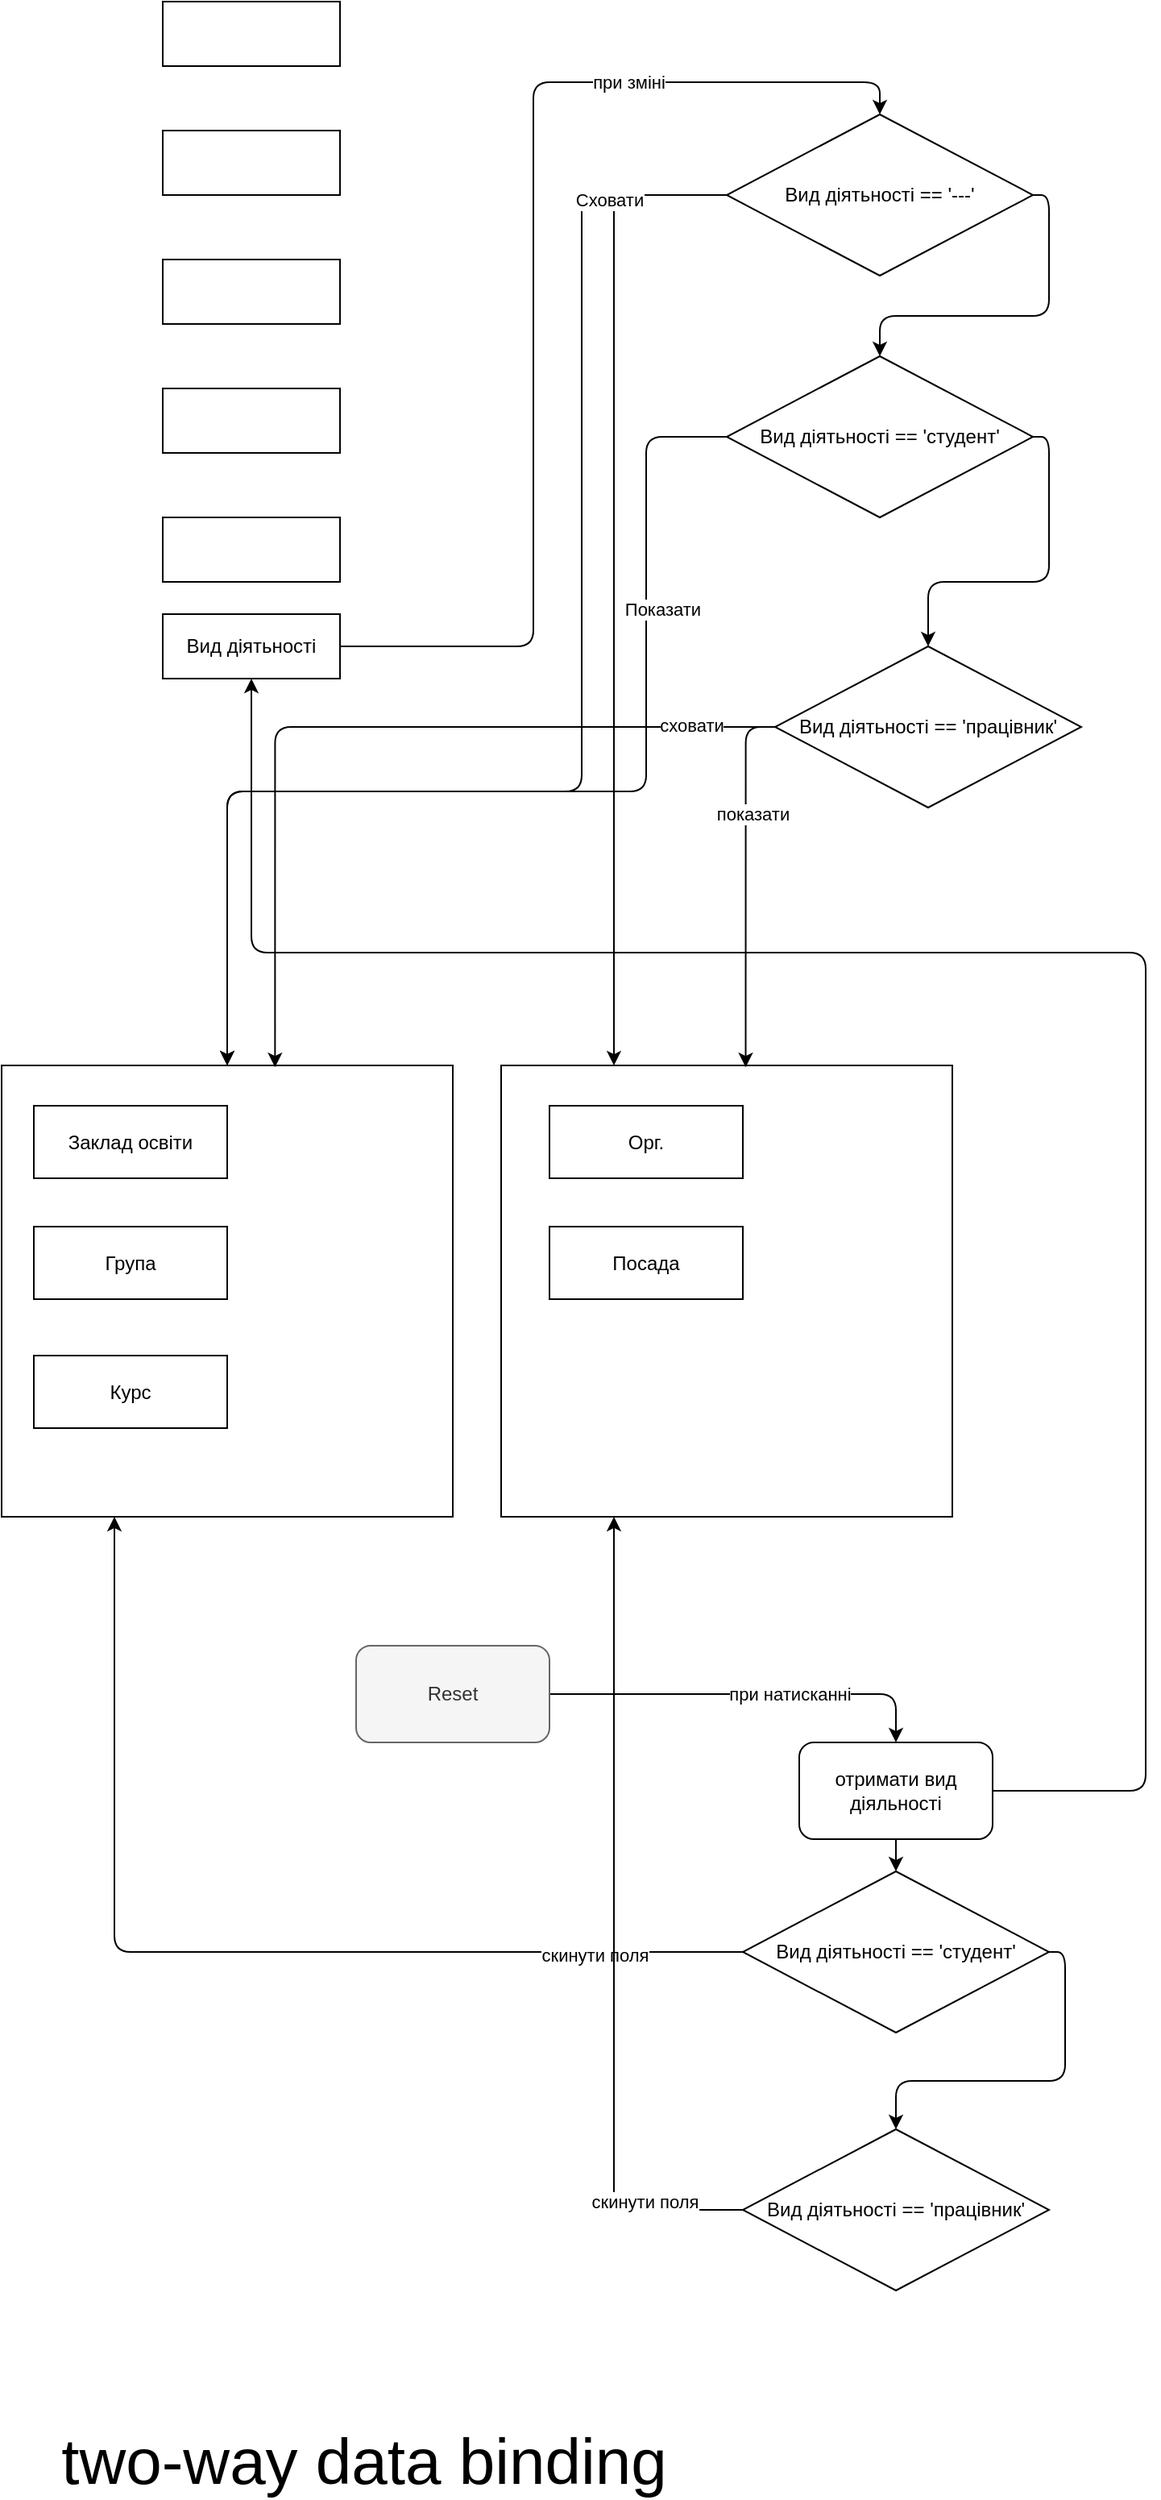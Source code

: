 <mxfile>
    <diagram id="gMc-prGHNhcC49PEfDZj" name="Page-1">
        <mxGraphModel dx="1438" dy="1382" grid="1" gridSize="10" guides="1" tooltips="1" connect="1" arrows="1" fold="1" page="1" pageScale="1" pageWidth="827" pageHeight="1169" math="0" shadow="0">
            <root>
                <mxCell id="0"/>
                <mxCell id="1" parent="0"/>
                <mxCell id="2" value="" style="rounded=0;whiteSpace=wrap;html=1;" vertex="1" parent="1">
                    <mxGeometry x="160" y="10" width="110" height="40" as="geometry"/>
                </mxCell>
                <mxCell id="3" value="" style="rounded=0;whiteSpace=wrap;html=1;" vertex="1" parent="1">
                    <mxGeometry x="160" y="90" width="110" height="40" as="geometry"/>
                </mxCell>
                <mxCell id="4" value="" style="rounded=0;whiteSpace=wrap;html=1;" vertex="1" parent="1">
                    <mxGeometry x="160" y="170" width="110" height="40" as="geometry"/>
                </mxCell>
                <mxCell id="5" value="" style="rounded=0;whiteSpace=wrap;html=1;" vertex="1" parent="1">
                    <mxGeometry x="160" y="250" width="110" height="40" as="geometry"/>
                </mxCell>
                <mxCell id="6" value="" style="rounded=0;whiteSpace=wrap;html=1;" vertex="1" parent="1">
                    <mxGeometry x="160" y="330" width="110" height="40" as="geometry"/>
                </mxCell>
                <mxCell id="47" style="edgeStyle=orthogonalEdgeStyle;html=1;entryX=0.5;entryY=0;entryDx=0;entryDy=0;" edge="1" parent="1" source="7" target="45">
                    <mxGeometry relative="1" as="geometry"/>
                </mxCell>
                <mxCell id="48" value="при натисканні" style="edgeLabel;html=1;align=center;verticalAlign=middle;resizable=0;points=[];" vertex="1" connectable="0" parent="47">
                    <mxGeometry x="0.212" relative="1" as="geometry">
                        <mxPoint as="offset"/>
                    </mxGeometry>
                </mxCell>
                <mxCell id="7" value="Reset" style="rounded=1;whiteSpace=wrap;html=1;fillColor=#f5f5f5;fontColor=#333333;strokeColor=#666666;" vertex="1" parent="1">
                    <mxGeometry x="280" y="1030" width="120" height="60" as="geometry"/>
                </mxCell>
                <mxCell id="9" value="" style="rounded=0;whiteSpace=wrap;html=1;fillColor=none;" vertex="1" parent="1">
                    <mxGeometry x="60" y="670" width="280" height="280" as="geometry"/>
                </mxCell>
                <mxCell id="10" value="" style="rounded=0;whiteSpace=wrap;html=1;fillColor=none;" vertex="1" parent="1">
                    <mxGeometry x="370" y="670" width="280" height="280" as="geometry"/>
                </mxCell>
                <mxCell id="11" value="Заклад освіти" style="rounded=0;whiteSpace=wrap;html=1;fillColor=default;" vertex="1" parent="1">
                    <mxGeometry x="80" y="695" width="120" height="45" as="geometry"/>
                </mxCell>
                <mxCell id="12" value="Група" style="rounded=0;whiteSpace=wrap;html=1;fillColor=default;" vertex="1" parent="1">
                    <mxGeometry x="80" y="770" width="120" height="45" as="geometry"/>
                </mxCell>
                <mxCell id="14" value="Курс" style="rounded=0;whiteSpace=wrap;html=1;fillColor=default;" vertex="1" parent="1">
                    <mxGeometry x="80" y="850" width="120" height="45" as="geometry"/>
                </mxCell>
                <mxCell id="16" value="Орг." style="rounded=0;whiteSpace=wrap;html=1;fillColor=default;" vertex="1" parent="1">
                    <mxGeometry x="400" y="695" width="120" height="45" as="geometry"/>
                </mxCell>
                <mxCell id="17" value="Посада" style="rounded=0;whiteSpace=wrap;html=1;fillColor=default;" vertex="1" parent="1">
                    <mxGeometry x="400" y="770" width="120" height="45" as="geometry"/>
                </mxCell>
                <mxCell id="22" style="edgeStyle=orthogonalEdgeStyle;html=1;entryX=0.5;entryY=0;entryDx=0;entryDy=0;" edge="1" parent="1" source="18" target="19">
                    <mxGeometry relative="1" as="geometry">
                        <Array as="points">
                            <mxPoint x="390" y="410"/>
                            <mxPoint x="390" y="60"/>
                            <mxPoint x="605" y="60"/>
                        </Array>
                    </mxGeometry>
                </mxCell>
                <mxCell id="23" value="при зміні" style="edgeLabel;html=1;align=center;verticalAlign=middle;resizable=0;points=[];" vertex="1" connectable="0" parent="22">
                    <mxGeometry x="0.499" relative="1" as="geometry">
                        <mxPoint as="offset"/>
                    </mxGeometry>
                </mxCell>
                <mxCell id="18" value="Вид діятьності" style="rounded=0;whiteSpace=wrap;html=1;fillColor=default;" vertex="1" parent="1">
                    <mxGeometry x="160" y="390" width="110" height="40" as="geometry"/>
                </mxCell>
                <mxCell id="24" style="edgeStyle=orthogonalEdgeStyle;html=1;entryX=0.5;entryY=0;entryDx=0;entryDy=0;" edge="1" parent="1" source="19" target="9">
                    <mxGeometry relative="1" as="geometry">
                        <Array as="points">
                            <mxPoint x="420" y="130"/>
                            <mxPoint x="420" y="500"/>
                        </Array>
                    </mxGeometry>
                </mxCell>
                <mxCell id="25" style="edgeStyle=orthogonalEdgeStyle;html=1;entryX=0.25;entryY=0;entryDx=0;entryDy=0;" edge="1" parent="1" source="19" target="10">
                    <mxGeometry relative="1" as="geometry">
                        <Array as="points">
                            <mxPoint x="440" y="130"/>
                        </Array>
                    </mxGeometry>
                </mxCell>
                <mxCell id="26" value="Сховати" style="edgeLabel;html=1;align=center;verticalAlign=middle;resizable=0;points=[];" vertex="1" connectable="0" parent="25">
                    <mxGeometry x="-0.761" y="-3" relative="1" as="geometry">
                        <mxPoint as="offset"/>
                    </mxGeometry>
                </mxCell>
                <mxCell id="27" style="edgeStyle=orthogonalEdgeStyle;html=1;entryX=0.5;entryY=0;entryDx=0;entryDy=0;exitX=1;exitY=0.5;exitDx=0;exitDy=0;" edge="1" parent="1" source="19" target="20">
                    <mxGeometry relative="1" as="geometry"/>
                </mxCell>
                <mxCell id="19" value="Вид діятьності == '---'" style="rhombus;whiteSpace=wrap;html=1;fillColor=default;" vertex="1" parent="1">
                    <mxGeometry x="510" y="80" width="190" height="100" as="geometry"/>
                </mxCell>
                <mxCell id="28" style="edgeStyle=orthogonalEdgeStyle;html=1;entryX=0.5;entryY=0;entryDx=0;entryDy=0;" edge="1" parent="1" source="20" target="9">
                    <mxGeometry relative="1" as="geometry">
                        <Array as="points">
                            <mxPoint x="460" y="280"/>
                            <mxPoint x="460" y="500"/>
                        </Array>
                    </mxGeometry>
                </mxCell>
                <mxCell id="29" value="Показати" style="edgeLabel;html=1;align=center;verticalAlign=middle;resizable=0;points=[];" vertex="1" connectable="0" parent="28">
                    <mxGeometry x="-0.554" relative="1" as="geometry">
                        <mxPoint x="10" y="1" as="offset"/>
                    </mxGeometry>
                </mxCell>
                <mxCell id="30" style="edgeStyle=orthogonalEdgeStyle;html=1;entryX=0.5;entryY=0;entryDx=0;entryDy=0;exitX=1;exitY=0.5;exitDx=0;exitDy=0;" edge="1" parent="1" source="20" target="21">
                    <mxGeometry relative="1" as="geometry"/>
                </mxCell>
                <mxCell id="20" value="Вид діятьності == 'студент'" style="rhombus;whiteSpace=wrap;html=1;fillColor=default;" vertex="1" parent="1">
                    <mxGeometry x="510" y="230" width="190" height="100" as="geometry"/>
                </mxCell>
                <mxCell id="31" style="edgeStyle=orthogonalEdgeStyle;html=1;entryX=0.542;entryY=0.004;entryDx=0;entryDy=0;entryPerimeter=0;exitX=0;exitY=0.5;exitDx=0;exitDy=0;" edge="1" parent="1" source="21" target="10">
                    <mxGeometry relative="1" as="geometry"/>
                </mxCell>
                <mxCell id="32" value="показати" style="edgeLabel;html=1;align=center;verticalAlign=middle;resizable=0;points=[];" vertex="1" connectable="0" parent="31">
                    <mxGeometry x="-0.374" y="4" relative="1" as="geometry">
                        <mxPoint as="offset"/>
                    </mxGeometry>
                </mxCell>
                <mxCell id="33" style="edgeStyle=orthogonalEdgeStyle;html=1;entryX=0.606;entryY=0.004;entryDx=0;entryDy=0;entryPerimeter=0;" edge="1" parent="1" source="21" target="9">
                    <mxGeometry relative="1" as="geometry"/>
                </mxCell>
                <mxCell id="34" value="сховати" style="edgeLabel;html=1;align=center;verticalAlign=middle;resizable=0;points=[];" vertex="1" connectable="0" parent="33">
                    <mxGeometry x="-0.801" y="-1" relative="1" as="geometry">
                        <mxPoint as="offset"/>
                    </mxGeometry>
                </mxCell>
                <mxCell id="21" value="Вид діятьності == 'працівник'" style="rhombus;whiteSpace=wrap;html=1;fillColor=default;" vertex="1" parent="1">
                    <mxGeometry x="540" y="410" width="190" height="100" as="geometry"/>
                </mxCell>
                <mxCell id="40" style="edgeStyle=orthogonalEdgeStyle;html=1;entryX=0.25;entryY=1;entryDx=0;entryDy=0;" edge="1" parent="1" source="36" target="9">
                    <mxGeometry relative="1" as="geometry"/>
                </mxCell>
                <mxCell id="41" value="скинути поля" style="edgeLabel;html=1;align=center;verticalAlign=middle;resizable=0;points=[];" vertex="1" connectable="0" parent="40">
                    <mxGeometry x="-0.718" y="2" relative="1" as="geometry">
                        <mxPoint x="1" as="offset"/>
                    </mxGeometry>
                </mxCell>
                <mxCell id="44" style="edgeStyle=orthogonalEdgeStyle;html=1;entryX=0.5;entryY=0;entryDx=0;entryDy=0;exitX=1;exitY=0.5;exitDx=0;exitDy=0;" edge="1" parent="1" source="36" target="37">
                    <mxGeometry relative="1" as="geometry"/>
                </mxCell>
                <mxCell id="36" value="Вид діятьності == 'студент'" style="rhombus;whiteSpace=wrap;html=1;fillColor=default;" vertex="1" parent="1">
                    <mxGeometry x="520" y="1170" width="190" height="100" as="geometry"/>
                </mxCell>
                <mxCell id="42" style="edgeStyle=orthogonalEdgeStyle;html=1;entryX=0.25;entryY=1;entryDx=0;entryDy=0;" edge="1" parent="1" source="37" target="10">
                    <mxGeometry relative="1" as="geometry">
                        <Array as="points">
                            <mxPoint x="440" y="1380"/>
                        </Array>
                    </mxGeometry>
                </mxCell>
                <mxCell id="43" value="скинути поля" style="edgeLabel;html=1;align=center;verticalAlign=middle;resizable=0;points=[];" vertex="1" connectable="0" parent="42">
                    <mxGeometry x="-0.755" y="-5" relative="1" as="geometry">
                        <mxPoint x="1" as="offset"/>
                    </mxGeometry>
                </mxCell>
                <mxCell id="37" value="Вид діятьності == 'працівник'" style="rhombus;whiteSpace=wrap;html=1;fillColor=default;" vertex="1" parent="1">
                    <mxGeometry x="520" y="1330" width="190" height="100" as="geometry"/>
                </mxCell>
                <mxCell id="46" style="edgeStyle=orthogonalEdgeStyle;html=1;exitX=0.5;exitY=1;exitDx=0;exitDy=0;entryX=0.5;entryY=0;entryDx=0;entryDy=0;" edge="1" parent="1" source="45" target="36">
                    <mxGeometry relative="1" as="geometry"/>
                </mxCell>
                <mxCell id="49" style="edgeStyle=orthogonalEdgeStyle;html=1;entryX=0.5;entryY=1;entryDx=0;entryDy=0;" edge="1" parent="1" source="45" target="18">
                    <mxGeometry relative="1" as="geometry">
                        <Array as="points">
                            <mxPoint x="770" y="1120"/>
                            <mxPoint x="770" y="600"/>
                            <mxPoint x="215" y="600"/>
                        </Array>
                    </mxGeometry>
                </mxCell>
                <mxCell id="45" value="отримати вид діяльності" style="rounded=1;whiteSpace=wrap;html=1;fillColor=default;" vertex="1" parent="1">
                    <mxGeometry x="555" y="1090" width="120" height="60" as="geometry"/>
                </mxCell>
                <mxCell id="tBQRs8W2EuuHutQp6MJ4-49" value="two-way data binding" style="text;html=1;strokeColor=none;fillColor=none;align=center;verticalAlign=middle;whiteSpace=wrap;rounded=0;dashed=1;dashPattern=8 8;labelBackgroundColor=#FFFFFF;fontSize=40;" vertex="1" parent="1">
                    <mxGeometry x="80" y="1520" width="410" height="30" as="geometry"/>
                </mxCell>
            </root>
        </mxGraphModel>
    </diagram>
    <diagram id="1tCtQsb9uXylPs6sqE3l" name="Page-2">
        <mxGraphModel dx="1307" dy="2425" grid="1" gridSize="10" guides="1" tooltips="1" connect="1" arrows="1" fold="1" page="1" pageScale="1" pageWidth="827" pageHeight="1169" math="0" shadow="0">
            <root>
                <mxCell id="0"/>
                <mxCell id="1" parent="0"/>
                <mxCell id="sy0OTTzcolKOJtbCW33b-4" style="edgeStyle=orthogonalEdgeStyle;html=1;entryX=0;entryY=0.5;entryDx=0;entryDy=0;" edge="1" parent="1" source="aDxi522cY5ExFNxT3S_m-1" target="sy0OTTzcolKOJtbCW33b-1">
                    <mxGeometry relative="1" as="geometry">
                        <Array as="points">
                            <mxPoint x="350" y="140"/>
                            <mxPoint x="350" y="520"/>
                            <mxPoint x="760" y="520"/>
                            <mxPoint x="760" y="685"/>
                        </Array>
                    </mxGeometry>
                </mxCell>
                <mxCell id="aDxi522cY5ExFNxT3S_m-1" value="Ім'я" style="rounded=0;whiteSpace=wrap;html=1;" vertex="1" parent="1">
                    <mxGeometry x="120" y="120" width="110" height="40" as="geometry"/>
                </mxCell>
                <mxCell id="sy0OTTzcolKOJtbCW33b-5" style="edgeStyle=orthogonalEdgeStyle;html=1;entryX=0;entryY=0.5;entryDx=0;entryDy=0;" edge="1" parent="1" source="aDxi522cY5ExFNxT3S_m-2" target="sy0OTTzcolKOJtbCW33b-1">
                    <mxGeometry relative="1" as="geometry">
                        <Array as="points">
                            <mxPoint x="350" y="220"/>
                            <mxPoint x="350" y="520"/>
                            <mxPoint x="760" y="520"/>
                            <mxPoint x="760" y="685"/>
                        </Array>
                    </mxGeometry>
                </mxCell>
                <mxCell id="aDxi522cY5ExFNxT3S_m-2" value="Прізвище" style="rounded=0;whiteSpace=wrap;html=1;" vertex="1" parent="1">
                    <mxGeometry x="120" y="200" width="110" height="40" as="geometry"/>
                </mxCell>
                <mxCell id="sy0OTTzcolKOJtbCW33b-6" style="edgeStyle=orthogonalEdgeStyle;html=1;entryX=0;entryY=0.5;entryDx=0;entryDy=0;" edge="1" parent="1" source="aDxi522cY5ExFNxT3S_m-3" target="sy0OTTzcolKOJtbCW33b-1">
                    <mxGeometry relative="1" as="geometry">
                        <mxPoint x="850" y="680" as="targetPoint"/>
                        <Array as="points">
                            <mxPoint x="350" y="300"/>
                            <mxPoint x="350" y="520"/>
                            <mxPoint x="760" y="520"/>
                            <mxPoint x="760" y="685"/>
                        </Array>
                    </mxGeometry>
                </mxCell>
                <mxCell id="aDxi522cY5ExFNxT3S_m-3" value="Email" style="rounded=0;whiteSpace=wrap;html=1;" vertex="1" parent="1">
                    <mxGeometry x="120" y="280" width="110" height="40" as="geometry"/>
                </mxCell>
                <mxCell id="sy0OTTzcolKOJtbCW33b-7" style="edgeStyle=orthogonalEdgeStyle;html=1;" edge="1" parent="1" source="aDxi522cY5ExFNxT3S_m-4">
                    <mxGeometry relative="1" as="geometry">
                        <mxPoint x="870" y="690" as="targetPoint"/>
                        <Array as="points">
                            <mxPoint x="350" y="380"/>
                            <mxPoint x="350" y="520"/>
                            <mxPoint x="760" y="520"/>
                            <mxPoint x="760" y="690"/>
                        </Array>
                    </mxGeometry>
                </mxCell>
                <mxCell id="aDxi522cY5ExFNxT3S_m-4" value="Пароль" style="rounded=0;whiteSpace=wrap;html=1;" vertex="1" parent="1">
                    <mxGeometry x="120" y="360" width="110" height="40" as="geometry"/>
                </mxCell>
                <mxCell id="sy0OTTzcolKOJtbCW33b-8" style="edgeStyle=orthogonalEdgeStyle;html=1;entryX=0;entryY=0.5;entryDx=0;entryDy=0;" edge="1" parent="1" source="aDxi522cY5ExFNxT3S_m-5" target="sy0OTTzcolKOJtbCW33b-1">
                    <mxGeometry relative="1" as="geometry">
                        <Array as="points">
                            <mxPoint x="360" y="460"/>
                            <mxPoint x="360" y="520"/>
                            <mxPoint x="760" y="520"/>
                            <mxPoint x="760" y="685"/>
                        </Array>
                    </mxGeometry>
                </mxCell>
                <mxCell id="sy0OTTzcolKOJtbCW33b-10" value="Змінити об'єкт стану форми" style="edgeLabel;html=1;align=center;verticalAlign=middle;resizable=0;points=[];" vertex="1" connectable="0" parent="sy0OTTzcolKOJtbCW33b-8">
                    <mxGeometry x="-0.102" y="4" relative="1" as="geometry">
                        <mxPoint x="-1" as="offset"/>
                    </mxGeometry>
                </mxCell>
                <mxCell id="aDxi522cY5ExFNxT3S_m-5" value="Вік" style="rounded=0;whiteSpace=wrap;html=1;" vertex="1" parent="1">
                    <mxGeometry x="120" y="440" width="110" height="40" as="geometry"/>
                </mxCell>
                <mxCell id="sy0OTTzcolKOJtbCW33b-9" style="edgeStyle=orthogonalEdgeStyle;html=1;entryX=0;entryY=0.5;entryDx=0;entryDy=0;" edge="1" parent="1" source="aDxi522cY5ExFNxT3S_m-6" target="sy0OTTzcolKOJtbCW33b-1">
                    <mxGeometry relative="1" as="geometry">
                        <Array as="points">
                            <mxPoint x="760" y="530"/>
                            <mxPoint x="760" y="685"/>
                        </Array>
                    </mxGeometry>
                </mxCell>
                <mxCell id="aDxi522cY5ExFNxT3S_m-6" value="Вид діятьності" style="rounded=0;whiteSpace=wrap;html=1;fillColor=default;" vertex="1" parent="1">
                    <mxGeometry x="120" y="510" width="110" height="40" as="geometry"/>
                </mxCell>
                <mxCell id="CbIOS1Zo207wHMRivF46-1" value="" style="rounded=0;whiteSpace=wrap;html=1;fillColor=none;" vertex="1" parent="1">
                    <mxGeometry x="60" y="585" width="280" height="280" as="geometry"/>
                </mxCell>
                <mxCell id="CbIOS1Zo207wHMRivF46-2" value="" style="rounded=0;whiteSpace=wrap;html=1;fillColor=none;" vertex="1" parent="1">
                    <mxGeometry x="370" y="585" width="280" height="280" as="geometry"/>
                </mxCell>
                <mxCell id="CbIOS1Zo207wHMRivF46-3" value="Заклад освіти" style="rounded=0;whiteSpace=wrap;html=1;fillColor=default;" vertex="1" parent="1">
                    <mxGeometry x="80" y="610" width="120" height="45" as="geometry"/>
                </mxCell>
                <mxCell id="CbIOS1Zo207wHMRivF46-4" value="Група" style="rounded=0;whiteSpace=wrap;html=1;fillColor=default;" vertex="1" parent="1">
                    <mxGeometry x="80" y="685" width="120" height="45" as="geometry"/>
                </mxCell>
                <mxCell id="CbIOS1Zo207wHMRivF46-5" value="Курс" style="rounded=0;whiteSpace=wrap;html=1;fillColor=default;" vertex="1" parent="1">
                    <mxGeometry x="80" y="765" width="120" height="45" as="geometry"/>
                </mxCell>
                <mxCell id="CbIOS1Zo207wHMRivF46-6" value="Орг." style="rounded=0;whiteSpace=wrap;html=1;fillColor=default;" vertex="1" parent="1">
                    <mxGeometry x="400" y="610" width="120" height="45" as="geometry"/>
                </mxCell>
                <mxCell id="CbIOS1Zo207wHMRivF46-7" value="Посада" style="rounded=0;whiteSpace=wrap;html=1;fillColor=default;" vertex="1" parent="1">
                    <mxGeometry x="400" y="685" width="120" height="45" as="geometry"/>
                </mxCell>
                <mxCell id="sy0OTTzcolKOJtbCW33b-12" style="edgeStyle=orthogonalEdgeStyle;html=1;entryX=1.007;entryY=0.373;entryDx=0;entryDy=0;entryPerimeter=0;" edge="1" parent="1" source="CbIOS1Zo207wHMRivF46-8" target="sy0OTTzcolKOJtbCW33b-11">
                    <mxGeometry relative="1" as="geometry"/>
                </mxCell>
                <mxCell id="sy0OTTzcolKOJtbCW33b-13" value="Оновлення відображення" style="edgeLabel;html=1;align=center;verticalAlign=middle;resizable=0;points=[];" vertex="1" connectable="0" parent="sy0OTTzcolKOJtbCW33b-12">
                    <mxGeometry x="0.591" y="-5" relative="1" as="geometry">
                        <mxPoint x="11" y="-68" as="offset"/>
                    </mxGeometry>
                </mxCell>
                <mxCell id="CbIOS1Zo207wHMRivF46-8" value="&lt;div style=&quot;text-align: left;&quot;&gt;&lt;span style=&quot;background-color: initial;&quot;&gt;{&lt;/span&gt;&lt;/div&gt;&lt;blockquote style=&quot;margin: 0 0 0 40px; border: none; padding: 0px;&quot;&gt;&lt;div style=&quot;text-align: left;&quot;&gt;&lt;span style=&quot;background-color: rgb(255, 255, 255);&quot;&gt;firstName: &quot;&quot;,&lt;/span&gt;&lt;/div&gt;&lt;div style=&quot;text-align: left;&quot;&gt;&lt;span style=&quot;background-color: rgb(255, 255, 255);&quot;&gt;lastName: &quot;&quot;,&lt;/span&gt;&lt;/div&gt;&lt;div style=&quot;text-align: left;&quot;&gt;&lt;span style=&quot;background-color: rgb(255, 255, 255);&quot;&gt;email: &quot;&quot;,&lt;/span&gt;&lt;/div&gt;&lt;div style=&quot;text-align: left;&quot;&gt;&lt;span style=&quot;background-color: rgb(255, 255, 255);&quot;&gt;password: &quot;&quot;.&lt;/span&gt;&lt;/div&gt;&lt;div style=&quot;text-align: left;&quot;&gt;&lt;span style=&quot;background-color: rgb(255, 255, 255);&quot;&gt;age: 0,&lt;/span&gt;&lt;/div&gt;&lt;div style=&quot;text-align: left;&quot;&gt;&lt;span style=&quot;background-color: rgb(255, 255, 255);&quot;&gt;ocp: &quot;student&quot;.&lt;/span&gt;&lt;/div&gt;&lt;div style=&quot;text-align: left;&quot;&gt;&lt;span style=&quot;background-color: rgb(255, 255, 255);&quot;&gt;studentData: {&lt;/span&gt;&lt;/div&gt;&lt;div style=&quot;text-align: left;&quot;&gt;&lt;span style=&quot;background-color: rgb(255, 255, 255);&quot;&gt;&lt;span style=&quot;white-space: pre;&quot;&gt;&#9;&lt;/span&gt;school: &quot;&quot;&lt;br&gt;&lt;/span&gt;&lt;/div&gt;&lt;div style=&quot;text-align: left;&quot;&gt;&lt;span style=&quot;background-color: rgb(255, 255, 255);&quot;&gt;&lt;span style=&quot;white-space: pre;&quot;&gt;&#9;&lt;/span&gt;schoolYear: 0&lt;/span&gt;&lt;/div&gt;&lt;div style=&quot;text-align: left;&quot;&gt;&lt;span style=&quot;background-color: rgb(255, 255, 255);&quot;&gt;&lt;span style=&quot;white-space: pre;&quot;&gt;&#9;&lt;/span&gt;schoolGroup: &quot;&quot;&lt;/span&gt;&lt;/div&gt;&lt;div style=&quot;text-align: left;&quot;&gt;&lt;span style=&quot;background-color: rgb(255, 255, 255);&quot;&gt;}&lt;/span&gt;&lt;/div&gt;&lt;div style=&quot;text-align: left;&quot;&gt;&lt;br&gt;&lt;/div&gt;&lt;/blockquote&gt;&lt;div style=&quot;text-align: left;&quot;&gt;}&lt;/div&gt;" style="rounded=0;whiteSpace=wrap;html=1;fillColor=none;dashed=1;dashPattern=8 8;" vertex="1" parent="1">
                    <mxGeometry x="910" y="130" width="260" height="270" as="geometry"/>
                </mxCell>
                <mxCell id="sy0OTTzcolKOJtbCW33b-3" style="edgeStyle=orthogonalEdgeStyle;html=1;entryX=0.5;entryY=0;entryDx=0;entryDy=0;" edge="1" parent="1" source="sy0OTTzcolKOJtbCW33b-1" target="CbIOS1Zo207wHMRivF46-8">
                    <mxGeometry relative="1" as="geometry">
                        <mxPoint x="1240" y="230" as="targetPoint"/>
                        <Array as="points">
                            <mxPoint x="955" y="528"/>
                            <mxPoint x="1340" y="528"/>
                            <mxPoint x="1340" y="80"/>
                            <mxPoint x="1040" y="80"/>
                        </Array>
                    </mxGeometry>
                </mxCell>
                <mxCell id="sy0OTTzcolKOJtbCW33b-1" value="Змінити об'єкт стану форми" style="rounded=0;whiteSpace=wrap;html=1;labelBackgroundColor=#FFFFFF;fillColor=none;" vertex="1" parent="1">
                    <mxGeometry x="870" y="655" width="170" height="60" as="geometry"/>
                </mxCell>
                <mxCell id="sy0OTTzcolKOJtbCW33b-2" value="Стан форми" style="text;html=1;strokeColor=none;fillColor=none;align=center;verticalAlign=middle;whiteSpace=wrap;rounded=0;dashed=1;dashPattern=8 8;" vertex="1" parent="1">
                    <mxGeometry x="910" y="100" width="90" height="30" as="geometry"/>
                </mxCell>
                <mxCell id="sy0OTTzcolKOJtbCW33b-11" value="" style="rounded=0;whiteSpace=wrap;html=1;labelBackgroundColor=#FFFFFF;fillColor=none;dashed=1;dashPattern=8 8;" vertex="1" parent="1">
                    <mxGeometry x="40" y="100" width="650" height="950" as="geometry"/>
                </mxCell>
                <mxCell id="sy0OTTzcolKOJtbCW33b-14" value="&lt;font style=&quot;font-size: 24px;&quot;&gt;Реактивний підхід&lt;/font&gt;" style="text;html=1;strokeColor=none;fillColor=none;align=center;verticalAlign=middle;whiteSpace=wrap;rounded=0;dashed=1;dashPattern=8 8;labelBackgroundColor=#FFFFFF;" vertex="1" parent="1">
                    <mxGeometry x="650" y="-170" width="200" height="40" as="geometry"/>
                </mxCell>
                <mxCell id="aQojbQT-rDpttcXcUciu-2" style="edgeStyle=orthogonalEdgeStyle;html=1;entryX=0.5;entryY=1;entryDx=0;entryDy=0;fontSize=24;" edge="1" parent="1" source="aQojbQT-rDpttcXcUciu-1" target="sy0OTTzcolKOJtbCW33b-1">
                    <mxGeometry relative="1" as="geometry"/>
                </mxCell>
                <mxCell id="aQojbQT-rDpttcXcUciu-3" value="&lt;font style=&quot;font-size: 20px;&quot;&gt;Задавати новий &quot;пустий&quot; об'єкт стану&lt;/font&gt;" style="edgeLabel;html=1;align=center;verticalAlign=middle;resizable=0;points=[];fontSize=24;" vertex="1" connectable="0" parent="aQojbQT-rDpttcXcUciu-2">
                    <mxGeometry x="-0.144" y="3" relative="1" as="geometry">
                        <mxPoint as="offset"/>
                    </mxGeometry>
                </mxCell>
                <mxCell id="aQojbQT-rDpttcXcUciu-1" value="Reset" style="rounded=1;whiteSpace=wrap;html=1;fillColor=#f5f5f5;fontColor=#333333;strokeColor=#666666;" vertex="1" parent="1">
                    <mxGeometry x="294" y="930" width="120" height="60" as="geometry"/>
                </mxCell>
                <mxCell id="TLRtOxkwozI_8LMSY3pR-1" value="" style="endArrow=classic;html=1;fontSize=20;" edge="1" parent="1">
                    <mxGeometry width="50" height="50" relative="1" as="geometry">
                        <mxPoint x="310" y="1120" as="sourcePoint"/>
                        <mxPoint x="1100" y="1120" as="targetPoint"/>
                    </mxGeometry>
                </mxCell>
                <mxCell id="TLRtOxkwozI_8LMSY3pR-2" value="Обробники подій форми, що змінюють об'єкт стану форми" style="edgeLabel;html=1;align=center;verticalAlign=middle;resizable=0;points=[];fontSize=20;" vertex="1" connectable="0" parent="TLRtOxkwozI_8LMSY3pR-1">
                    <mxGeometry x="-0.357" y="1" relative="1" as="geometry">
                        <mxPoint x="136" as="offset"/>
                    </mxGeometry>
                </mxCell>
                <mxCell id="TLRtOxkwozI_8LMSY3pR-3" value="" style="endArrow=classic;html=1;fontSize=20;" edge="1" parent="1">
                    <mxGeometry width="50" height="50" relative="1" as="geometry">
                        <mxPoint x="1160" y="-40" as="sourcePoint"/>
                        <mxPoint x="320" y="-40" as="targetPoint"/>
                    </mxGeometry>
                </mxCell>
                <mxCell id="TLRtOxkwozI_8LMSY3pR-4" value="Елементи форми оновлюються кільки при зміні об'єкту стану форми" style="edgeLabel;html=1;align=center;verticalAlign=middle;resizable=0;points=[];fontSize=20;" vertex="1" connectable="0" parent="TLRtOxkwozI_8LMSY3pR-3">
                    <mxGeometry x="0.192" y="-2" relative="1" as="geometry">
                        <mxPoint x="80" as="offset"/>
                    </mxGeometry>
                </mxCell>
                <mxCell id="TLRtOxkwozI_8LMSY3pR-5" value="&lt;font style=&quot;font-size: 40px;&quot;&gt;one-way data flow&lt;/font&gt;" style="text;html=1;strokeColor=none;fillColor=none;align=center;verticalAlign=middle;whiteSpace=wrap;rounded=0;dashed=1;dashPattern=8 8;labelBackgroundColor=#FFFFFF;fontSize=20;" vertex="1" parent="1">
                    <mxGeometry x="1090" y="685" width="340" height="30" as="geometry"/>
                </mxCell>
            </root>
        </mxGraphModel>
    </diagram>
    <diagram id="4FTGL2DtCqgc5VZMvwOO" name="Page-3">
        <mxGraphModel dx="719" dy="691" grid="1" gridSize="10" guides="1" tooltips="1" connect="1" arrows="1" fold="1" page="1" pageScale="1" pageWidth="827" pageHeight="1169" math="0" shadow="0">
            <root>
                <mxCell id="0"/>
                <mxCell id="1" parent="0"/>
                <mxCell id="6uiiAx48EDjYgDQIkzvD-1" value="&lt;div style=&quot;text-align: left;&quot;&gt;&lt;span style=&quot;font-size: 30px;&quot;&gt;Побудова користувацькиї інтерфейсів&lt;/span&gt;&lt;/div&gt;&lt;div style=&quot;text-align: left;&quot;&gt;&lt;span style=&quot;font-size: 30px;&quot;&gt;&lt;br&gt;&lt;/span&gt;&lt;/div&gt;&lt;font style=&quot;font-size: 20px;&quot;&gt;&lt;div style=&quot;text-align: left;&quot;&gt;1. Компонентний&lt;/div&gt;&lt;div style=&quot;text-align: left;&quot;&gt;2. Реактивний&lt;/div&gt;&lt;/font&gt;" style="text;html=1;strokeColor=none;fillColor=none;align=center;verticalAlign=middle;whiteSpace=wrap;rounded=0;dashed=1;dashPattern=8 8;labelBackgroundColor=#FFFFFF;fontSize=40;" vertex="1" parent="1">
                    <mxGeometry x="40" y="80" width="530" height="190" as="geometry"/>
                </mxCell>
            </root>
        </mxGraphModel>
    </diagram>
</mxfile>